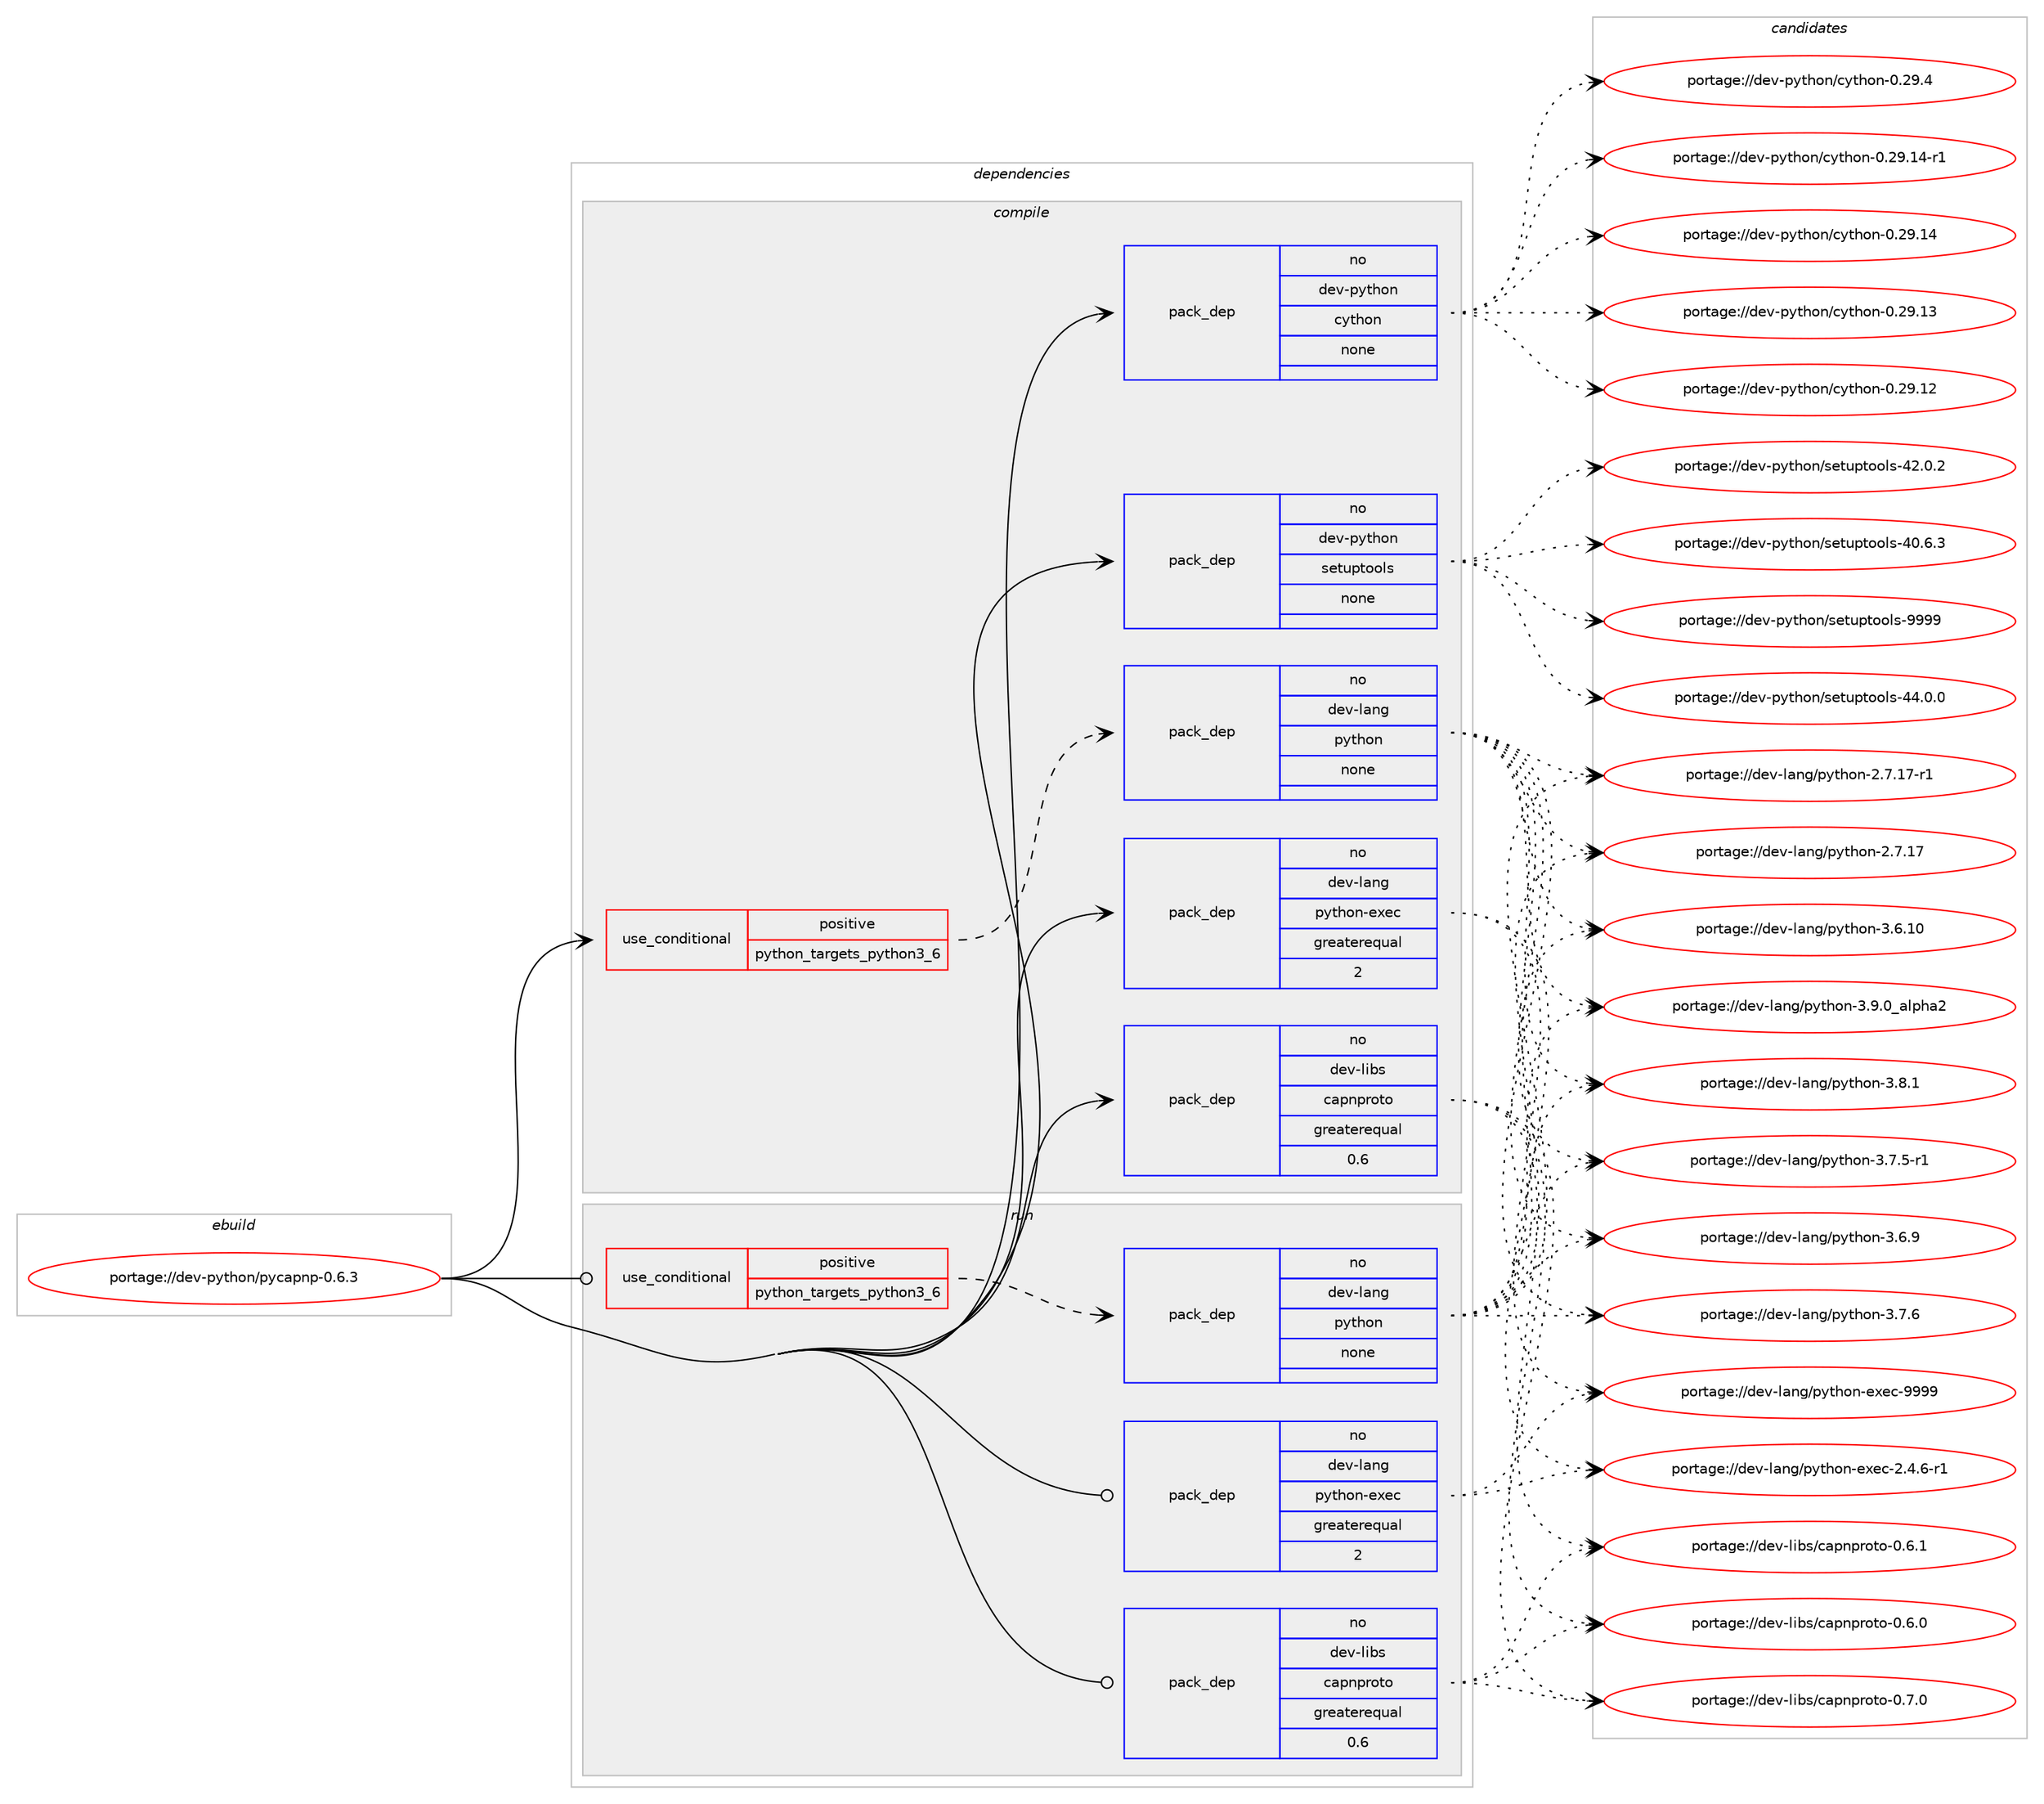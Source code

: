 digraph prolog {

# *************
# Graph options
# *************

newrank=true;
concentrate=true;
compound=true;
graph [rankdir=LR,fontname=Helvetica,fontsize=10,ranksep=1.5];#, ranksep=2.5, nodesep=0.2];
edge  [arrowhead=vee];
node  [fontname=Helvetica,fontsize=10];

# **********
# The ebuild
# **********

subgraph cluster_leftcol {
color=gray;
rank=same;
label=<<i>ebuild</i>>;
id [label="portage://dev-python/pycapnp-0.6.3", color=red, width=4, href="../dev-python/pycapnp-0.6.3.svg"];
}

# ****************
# The dependencies
# ****************

subgraph cluster_midcol {
color=gray;
label=<<i>dependencies</i>>;
subgraph cluster_compile {
fillcolor="#eeeeee";
style=filled;
label=<<i>compile</i>>;
subgraph cond109911 {
dependency439522 [label=<<TABLE BORDER="0" CELLBORDER="1" CELLSPACING="0" CELLPADDING="4"><TR><TD ROWSPAN="3" CELLPADDING="10">use_conditional</TD></TR><TR><TD>positive</TD></TR><TR><TD>python_targets_python3_6</TD></TR></TABLE>>, shape=none, color=red];
subgraph pack324673 {
dependency439523 [label=<<TABLE BORDER="0" CELLBORDER="1" CELLSPACING="0" CELLPADDING="4" WIDTH="220"><TR><TD ROWSPAN="6" CELLPADDING="30">pack_dep</TD></TR><TR><TD WIDTH="110">no</TD></TR><TR><TD>dev-lang</TD></TR><TR><TD>python</TD></TR><TR><TD>none</TD></TR><TR><TD></TD></TR></TABLE>>, shape=none, color=blue];
}
dependency439522:e -> dependency439523:w [weight=20,style="dashed",arrowhead="vee"];
}
id:e -> dependency439522:w [weight=20,style="solid",arrowhead="vee"];
subgraph pack324674 {
dependency439524 [label=<<TABLE BORDER="0" CELLBORDER="1" CELLSPACING="0" CELLPADDING="4" WIDTH="220"><TR><TD ROWSPAN="6" CELLPADDING="30">pack_dep</TD></TR><TR><TD WIDTH="110">no</TD></TR><TR><TD>dev-lang</TD></TR><TR><TD>python-exec</TD></TR><TR><TD>greaterequal</TD></TR><TR><TD>2</TD></TR></TABLE>>, shape=none, color=blue];
}
id:e -> dependency439524:w [weight=20,style="solid",arrowhead="vee"];
subgraph pack324675 {
dependency439525 [label=<<TABLE BORDER="0" CELLBORDER="1" CELLSPACING="0" CELLPADDING="4" WIDTH="220"><TR><TD ROWSPAN="6" CELLPADDING="30">pack_dep</TD></TR><TR><TD WIDTH="110">no</TD></TR><TR><TD>dev-libs</TD></TR><TR><TD>capnproto</TD></TR><TR><TD>greaterequal</TD></TR><TR><TD>0.6</TD></TR></TABLE>>, shape=none, color=blue];
}
id:e -> dependency439525:w [weight=20,style="solid",arrowhead="vee"];
subgraph pack324676 {
dependency439526 [label=<<TABLE BORDER="0" CELLBORDER="1" CELLSPACING="0" CELLPADDING="4" WIDTH="220"><TR><TD ROWSPAN="6" CELLPADDING="30">pack_dep</TD></TR><TR><TD WIDTH="110">no</TD></TR><TR><TD>dev-python</TD></TR><TR><TD>cython</TD></TR><TR><TD>none</TD></TR><TR><TD></TD></TR></TABLE>>, shape=none, color=blue];
}
id:e -> dependency439526:w [weight=20,style="solid",arrowhead="vee"];
subgraph pack324677 {
dependency439527 [label=<<TABLE BORDER="0" CELLBORDER="1" CELLSPACING="0" CELLPADDING="4" WIDTH="220"><TR><TD ROWSPAN="6" CELLPADDING="30">pack_dep</TD></TR><TR><TD WIDTH="110">no</TD></TR><TR><TD>dev-python</TD></TR><TR><TD>setuptools</TD></TR><TR><TD>none</TD></TR><TR><TD></TD></TR></TABLE>>, shape=none, color=blue];
}
id:e -> dependency439527:w [weight=20,style="solid",arrowhead="vee"];
}
subgraph cluster_compileandrun {
fillcolor="#eeeeee";
style=filled;
label=<<i>compile and run</i>>;
}
subgraph cluster_run {
fillcolor="#eeeeee";
style=filled;
label=<<i>run</i>>;
subgraph cond109912 {
dependency439528 [label=<<TABLE BORDER="0" CELLBORDER="1" CELLSPACING="0" CELLPADDING="4"><TR><TD ROWSPAN="3" CELLPADDING="10">use_conditional</TD></TR><TR><TD>positive</TD></TR><TR><TD>python_targets_python3_6</TD></TR></TABLE>>, shape=none, color=red];
subgraph pack324678 {
dependency439529 [label=<<TABLE BORDER="0" CELLBORDER="1" CELLSPACING="0" CELLPADDING="4" WIDTH="220"><TR><TD ROWSPAN="6" CELLPADDING="30">pack_dep</TD></TR><TR><TD WIDTH="110">no</TD></TR><TR><TD>dev-lang</TD></TR><TR><TD>python</TD></TR><TR><TD>none</TD></TR><TR><TD></TD></TR></TABLE>>, shape=none, color=blue];
}
dependency439528:e -> dependency439529:w [weight=20,style="dashed",arrowhead="vee"];
}
id:e -> dependency439528:w [weight=20,style="solid",arrowhead="odot"];
subgraph pack324679 {
dependency439530 [label=<<TABLE BORDER="0" CELLBORDER="1" CELLSPACING="0" CELLPADDING="4" WIDTH="220"><TR><TD ROWSPAN="6" CELLPADDING="30">pack_dep</TD></TR><TR><TD WIDTH="110">no</TD></TR><TR><TD>dev-lang</TD></TR><TR><TD>python-exec</TD></TR><TR><TD>greaterequal</TD></TR><TR><TD>2</TD></TR></TABLE>>, shape=none, color=blue];
}
id:e -> dependency439530:w [weight=20,style="solid",arrowhead="odot"];
subgraph pack324680 {
dependency439531 [label=<<TABLE BORDER="0" CELLBORDER="1" CELLSPACING="0" CELLPADDING="4" WIDTH="220"><TR><TD ROWSPAN="6" CELLPADDING="30">pack_dep</TD></TR><TR><TD WIDTH="110">no</TD></TR><TR><TD>dev-libs</TD></TR><TR><TD>capnproto</TD></TR><TR><TD>greaterequal</TD></TR><TR><TD>0.6</TD></TR></TABLE>>, shape=none, color=blue];
}
id:e -> dependency439531:w [weight=20,style="solid",arrowhead="odot"];
}
}

# **************
# The candidates
# **************

subgraph cluster_choices {
rank=same;
color=gray;
label=<<i>candidates</i>>;

subgraph choice324673 {
color=black;
nodesep=1;
choice10010111845108971101034711212111610411111045514657464895971081121049750 [label="portage://dev-lang/python-3.9.0_alpha2", color=red, width=4,href="../dev-lang/python-3.9.0_alpha2.svg"];
choice100101118451089711010347112121116104111110455146564649 [label="portage://dev-lang/python-3.8.1", color=red, width=4,href="../dev-lang/python-3.8.1.svg"];
choice100101118451089711010347112121116104111110455146554654 [label="portage://dev-lang/python-3.7.6", color=red, width=4,href="../dev-lang/python-3.7.6.svg"];
choice1001011184510897110103471121211161041111104551465546534511449 [label="portage://dev-lang/python-3.7.5-r1", color=red, width=4,href="../dev-lang/python-3.7.5-r1.svg"];
choice100101118451089711010347112121116104111110455146544657 [label="portage://dev-lang/python-3.6.9", color=red, width=4,href="../dev-lang/python-3.6.9.svg"];
choice10010111845108971101034711212111610411111045514654464948 [label="portage://dev-lang/python-3.6.10", color=red, width=4,href="../dev-lang/python-3.6.10.svg"];
choice100101118451089711010347112121116104111110455046554649554511449 [label="portage://dev-lang/python-2.7.17-r1", color=red, width=4,href="../dev-lang/python-2.7.17-r1.svg"];
choice10010111845108971101034711212111610411111045504655464955 [label="portage://dev-lang/python-2.7.17", color=red, width=4,href="../dev-lang/python-2.7.17.svg"];
dependency439523:e -> choice10010111845108971101034711212111610411111045514657464895971081121049750:w [style=dotted,weight="100"];
dependency439523:e -> choice100101118451089711010347112121116104111110455146564649:w [style=dotted,weight="100"];
dependency439523:e -> choice100101118451089711010347112121116104111110455146554654:w [style=dotted,weight="100"];
dependency439523:e -> choice1001011184510897110103471121211161041111104551465546534511449:w [style=dotted,weight="100"];
dependency439523:e -> choice100101118451089711010347112121116104111110455146544657:w [style=dotted,weight="100"];
dependency439523:e -> choice10010111845108971101034711212111610411111045514654464948:w [style=dotted,weight="100"];
dependency439523:e -> choice100101118451089711010347112121116104111110455046554649554511449:w [style=dotted,weight="100"];
dependency439523:e -> choice10010111845108971101034711212111610411111045504655464955:w [style=dotted,weight="100"];
}
subgraph choice324674 {
color=black;
nodesep=1;
choice10010111845108971101034711212111610411111045101120101994557575757 [label="portage://dev-lang/python-exec-9999", color=red, width=4,href="../dev-lang/python-exec-9999.svg"];
choice10010111845108971101034711212111610411111045101120101994550465246544511449 [label="portage://dev-lang/python-exec-2.4.6-r1", color=red, width=4,href="../dev-lang/python-exec-2.4.6-r1.svg"];
dependency439524:e -> choice10010111845108971101034711212111610411111045101120101994557575757:w [style=dotted,weight="100"];
dependency439524:e -> choice10010111845108971101034711212111610411111045101120101994550465246544511449:w [style=dotted,weight="100"];
}
subgraph choice324675 {
color=black;
nodesep=1;
choice1001011184510810598115479997112110112114111116111454846554648 [label="portage://dev-libs/capnproto-0.7.0", color=red, width=4,href="../dev-libs/capnproto-0.7.0.svg"];
choice1001011184510810598115479997112110112114111116111454846544649 [label="portage://dev-libs/capnproto-0.6.1", color=red, width=4,href="../dev-libs/capnproto-0.6.1.svg"];
choice1001011184510810598115479997112110112114111116111454846544648 [label="portage://dev-libs/capnproto-0.6.0", color=red, width=4,href="../dev-libs/capnproto-0.6.0.svg"];
dependency439525:e -> choice1001011184510810598115479997112110112114111116111454846554648:w [style=dotted,weight="100"];
dependency439525:e -> choice1001011184510810598115479997112110112114111116111454846544649:w [style=dotted,weight="100"];
dependency439525:e -> choice1001011184510810598115479997112110112114111116111454846544648:w [style=dotted,weight="100"];
}
subgraph choice324676 {
color=black;
nodesep=1;
choice10010111845112121116104111110479912111610411111045484650574652 [label="portage://dev-python/cython-0.29.4", color=red, width=4,href="../dev-python/cython-0.29.4.svg"];
choice10010111845112121116104111110479912111610411111045484650574649524511449 [label="portage://dev-python/cython-0.29.14-r1", color=red, width=4,href="../dev-python/cython-0.29.14-r1.svg"];
choice1001011184511212111610411111047991211161041111104548465057464952 [label="portage://dev-python/cython-0.29.14", color=red, width=4,href="../dev-python/cython-0.29.14.svg"];
choice1001011184511212111610411111047991211161041111104548465057464951 [label="portage://dev-python/cython-0.29.13", color=red, width=4,href="../dev-python/cython-0.29.13.svg"];
choice1001011184511212111610411111047991211161041111104548465057464950 [label="portage://dev-python/cython-0.29.12", color=red, width=4,href="../dev-python/cython-0.29.12.svg"];
dependency439526:e -> choice10010111845112121116104111110479912111610411111045484650574652:w [style=dotted,weight="100"];
dependency439526:e -> choice10010111845112121116104111110479912111610411111045484650574649524511449:w [style=dotted,weight="100"];
dependency439526:e -> choice1001011184511212111610411111047991211161041111104548465057464952:w [style=dotted,weight="100"];
dependency439526:e -> choice1001011184511212111610411111047991211161041111104548465057464951:w [style=dotted,weight="100"];
dependency439526:e -> choice1001011184511212111610411111047991211161041111104548465057464950:w [style=dotted,weight="100"];
}
subgraph choice324677 {
color=black;
nodesep=1;
choice10010111845112121116104111110471151011161171121161111111081154557575757 [label="portage://dev-python/setuptools-9999", color=red, width=4,href="../dev-python/setuptools-9999.svg"];
choice100101118451121211161041111104711510111611711211611111110811545525246484648 [label="portage://dev-python/setuptools-44.0.0", color=red, width=4,href="../dev-python/setuptools-44.0.0.svg"];
choice100101118451121211161041111104711510111611711211611111110811545525046484650 [label="portage://dev-python/setuptools-42.0.2", color=red, width=4,href="../dev-python/setuptools-42.0.2.svg"];
choice100101118451121211161041111104711510111611711211611111110811545524846544651 [label="portage://dev-python/setuptools-40.6.3", color=red, width=4,href="../dev-python/setuptools-40.6.3.svg"];
dependency439527:e -> choice10010111845112121116104111110471151011161171121161111111081154557575757:w [style=dotted,weight="100"];
dependency439527:e -> choice100101118451121211161041111104711510111611711211611111110811545525246484648:w [style=dotted,weight="100"];
dependency439527:e -> choice100101118451121211161041111104711510111611711211611111110811545525046484650:w [style=dotted,weight="100"];
dependency439527:e -> choice100101118451121211161041111104711510111611711211611111110811545524846544651:w [style=dotted,weight="100"];
}
subgraph choice324678 {
color=black;
nodesep=1;
choice10010111845108971101034711212111610411111045514657464895971081121049750 [label="portage://dev-lang/python-3.9.0_alpha2", color=red, width=4,href="../dev-lang/python-3.9.0_alpha2.svg"];
choice100101118451089711010347112121116104111110455146564649 [label="portage://dev-lang/python-3.8.1", color=red, width=4,href="../dev-lang/python-3.8.1.svg"];
choice100101118451089711010347112121116104111110455146554654 [label="portage://dev-lang/python-3.7.6", color=red, width=4,href="../dev-lang/python-3.7.6.svg"];
choice1001011184510897110103471121211161041111104551465546534511449 [label="portage://dev-lang/python-3.7.5-r1", color=red, width=4,href="../dev-lang/python-3.7.5-r1.svg"];
choice100101118451089711010347112121116104111110455146544657 [label="portage://dev-lang/python-3.6.9", color=red, width=4,href="../dev-lang/python-3.6.9.svg"];
choice10010111845108971101034711212111610411111045514654464948 [label="portage://dev-lang/python-3.6.10", color=red, width=4,href="../dev-lang/python-3.6.10.svg"];
choice100101118451089711010347112121116104111110455046554649554511449 [label="portage://dev-lang/python-2.7.17-r1", color=red, width=4,href="../dev-lang/python-2.7.17-r1.svg"];
choice10010111845108971101034711212111610411111045504655464955 [label="portage://dev-lang/python-2.7.17", color=red, width=4,href="../dev-lang/python-2.7.17.svg"];
dependency439529:e -> choice10010111845108971101034711212111610411111045514657464895971081121049750:w [style=dotted,weight="100"];
dependency439529:e -> choice100101118451089711010347112121116104111110455146564649:w [style=dotted,weight="100"];
dependency439529:e -> choice100101118451089711010347112121116104111110455146554654:w [style=dotted,weight="100"];
dependency439529:e -> choice1001011184510897110103471121211161041111104551465546534511449:w [style=dotted,weight="100"];
dependency439529:e -> choice100101118451089711010347112121116104111110455146544657:w [style=dotted,weight="100"];
dependency439529:e -> choice10010111845108971101034711212111610411111045514654464948:w [style=dotted,weight="100"];
dependency439529:e -> choice100101118451089711010347112121116104111110455046554649554511449:w [style=dotted,weight="100"];
dependency439529:e -> choice10010111845108971101034711212111610411111045504655464955:w [style=dotted,weight="100"];
}
subgraph choice324679 {
color=black;
nodesep=1;
choice10010111845108971101034711212111610411111045101120101994557575757 [label="portage://dev-lang/python-exec-9999", color=red, width=4,href="../dev-lang/python-exec-9999.svg"];
choice10010111845108971101034711212111610411111045101120101994550465246544511449 [label="portage://dev-lang/python-exec-2.4.6-r1", color=red, width=4,href="../dev-lang/python-exec-2.4.6-r1.svg"];
dependency439530:e -> choice10010111845108971101034711212111610411111045101120101994557575757:w [style=dotted,weight="100"];
dependency439530:e -> choice10010111845108971101034711212111610411111045101120101994550465246544511449:w [style=dotted,weight="100"];
}
subgraph choice324680 {
color=black;
nodesep=1;
choice1001011184510810598115479997112110112114111116111454846554648 [label="portage://dev-libs/capnproto-0.7.0", color=red, width=4,href="../dev-libs/capnproto-0.7.0.svg"];
choice1001011184510810598115479997112110112114111116111454846544649 [label="portage://dev-libs/capnproto-0.6.1", color=red, width=4,href="../dev-libs/capnproto-0.6.1.svg"];
choice1001011184510810598115479997112110112114111116111454846544648 [label="portage://dev-libs/capnproto-0.6.0", color=red, width=4,href="../dev-libs/capnproto-0.6.0.svg"];
dependency439531:e -> choice1001011184510810598115479997112110112114111116111454846554648:w [style=dotted,weight="100"];
dependency439531:e -> choice1001011184510810598115479997112110112114111116111454846544649:w [style=dotted,weight="100"];
dependency439531:e -> choice1001011184510810598115479997112110112114111116111454846544648:w [style=dotted,weight="100"];
}
}

}
